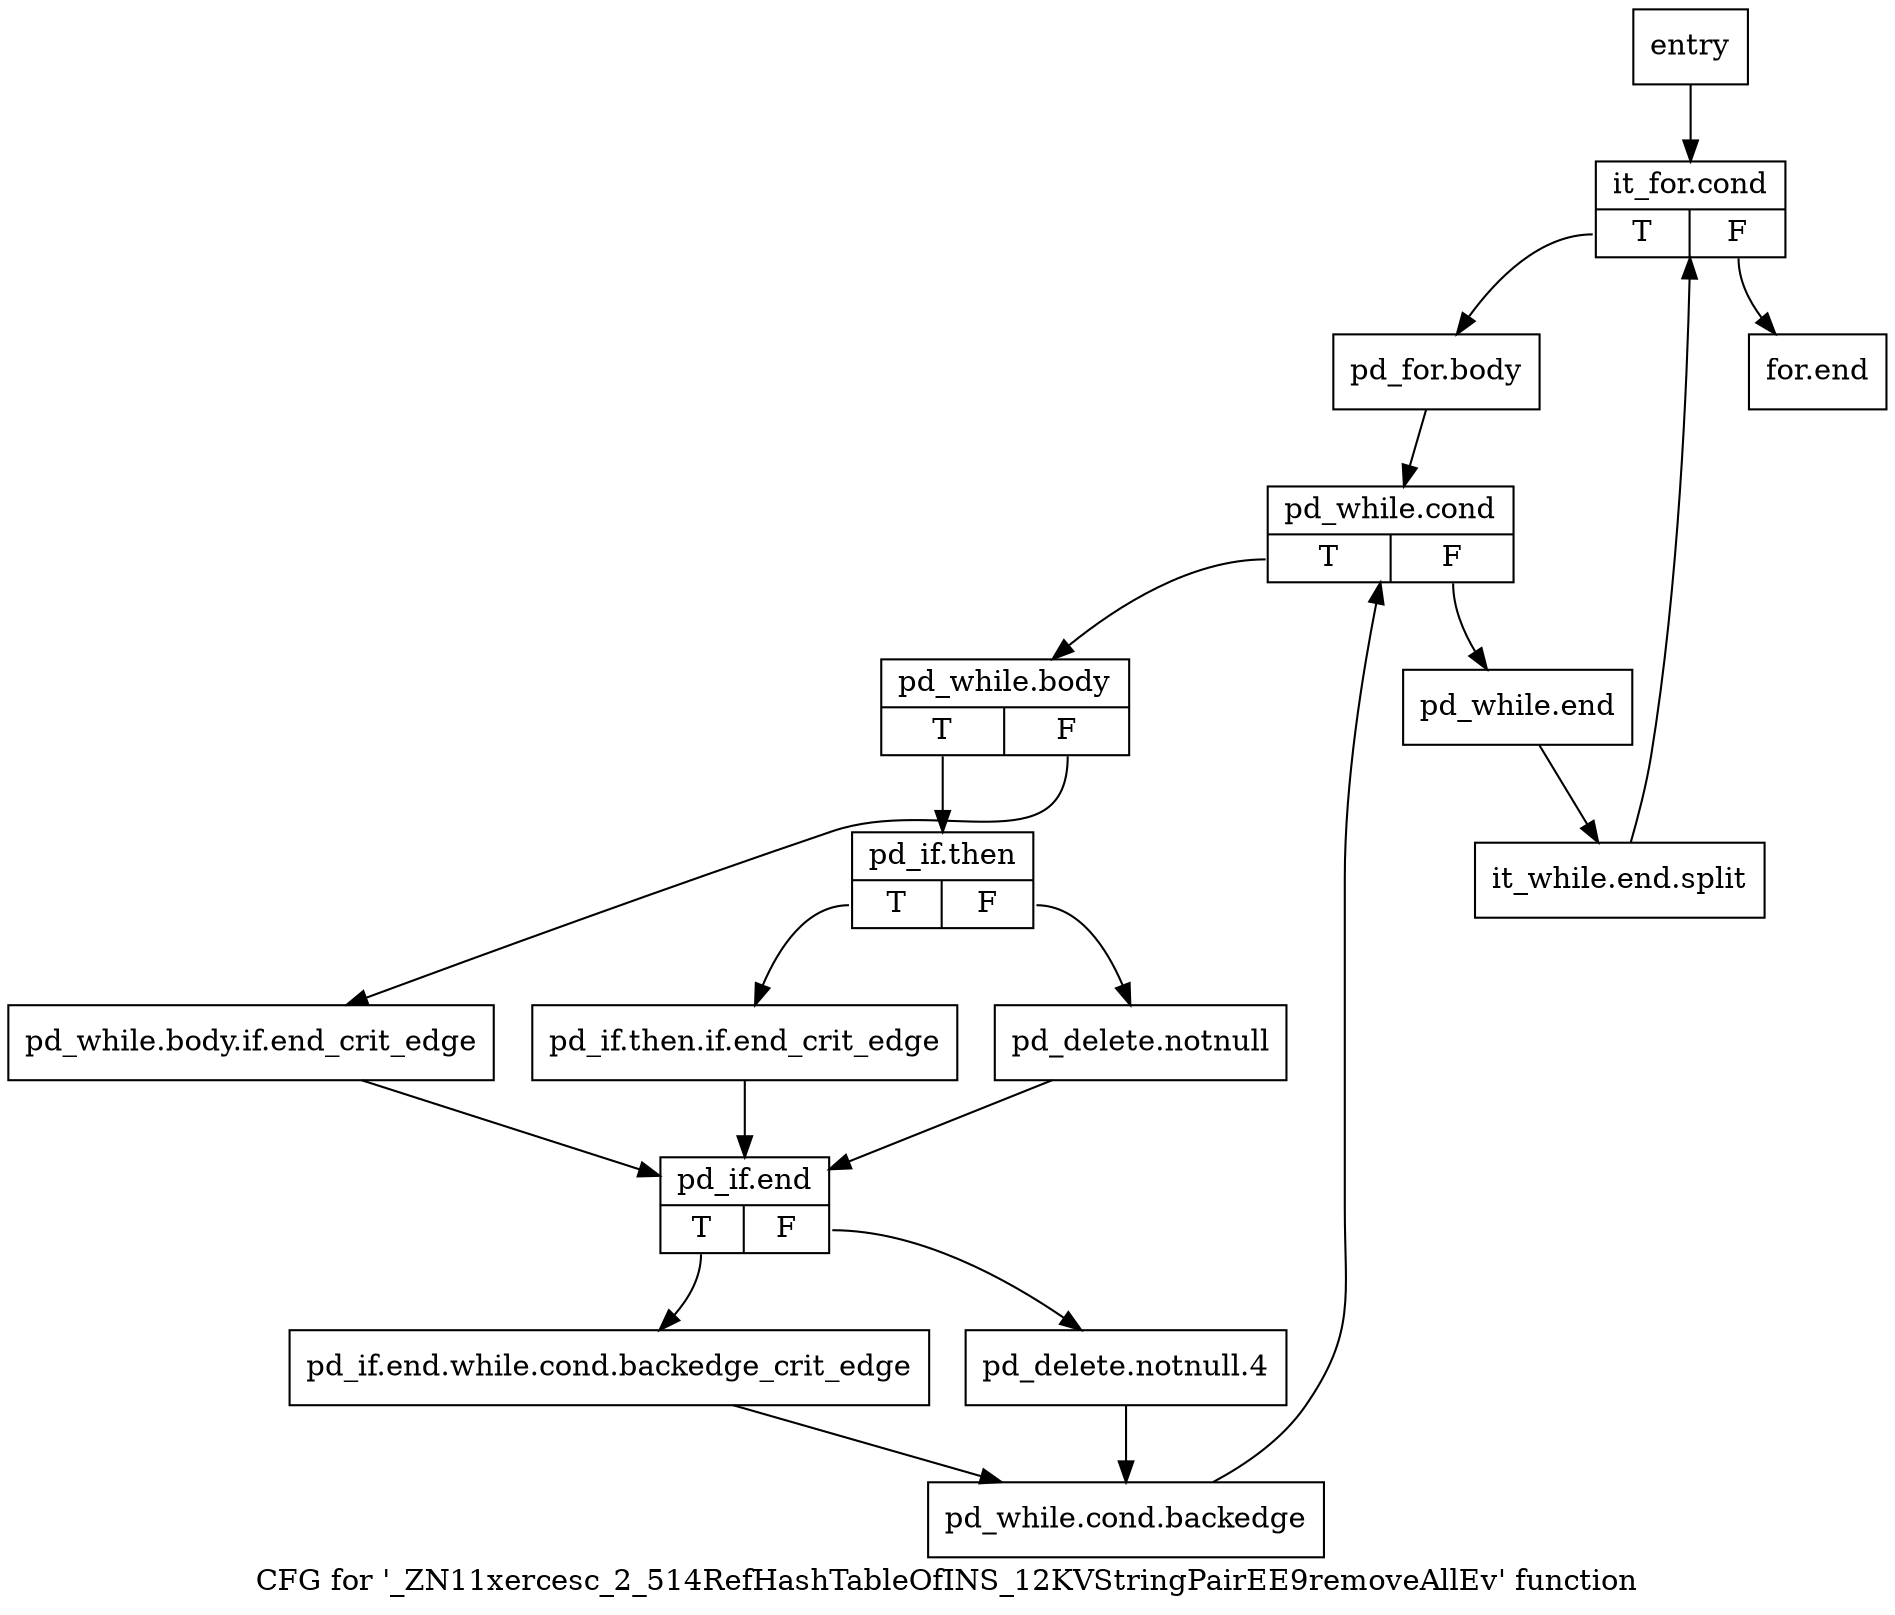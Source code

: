 digraph "CFG for '_ZN11xercesc_2_514RefHashTableOfINS_12KVStringPairEE9removeAllEv' function" {
	label="CFG for '_ZN11xercesc_2_514RefHashTableOfINS_12KVStringPairEE9removeAllEv' function";

	Node0x2472420 [shape=record,label="{entry}"];
	Node0x2472420 -> Node0x2472470;
	Node0x2472470 [shape=record,label="{it_for.cond|{<s0>T|<s1>F}}"];
	Node0x2472470:s0 -> Node0x24724c0;
	Node0x2472470:s1 -> Node0x2472880;
	Node0x24724c0 [shape=record,label="{pd_for.body}"];
	Node0x24724c0 -> Node0x2472510;
	Node0x2472510 [shape=record,label="{pd_while.cond|{<s0>T|<s1>F}}"];
	Node0x2472510:s0 -> Node0x2472560;
	Node0x2472510:s1 -> Node0x2472830;
	Node0x2472560 [shape=record,label="{pd_while.body|{<s0>T|<s1>F}}"];
	Node0x2472560:s0 -> Node0x2472600;
	Node0x2472560:s1 -> Node0x24725b0;
	Node0x24725b0 [shape=record,label="{pd_while.body.if.end_crit_edge}"];
	Node0x24725b0 -> Node0x24726f0;
	Node0x2472600 [shape=record,label="{pd_if.then|{<s0>T|<s1>F}}"];
	Node0x2472600:s0 -> Node0x2472650;
	Node0x2472600:s1 -> Node0x24726a0;
	Node0x2472650 [shape=record,label="{pd_if.then.if.end_crit_edge}"];
	Node0x2472650 -> Node0x24726f0;
	Node0x24726a0 [shape=record,label="{pd_delete.notnull}"];
	Node0x24726a0 -> Node0x24726f0;
	Node0x24726f0 [shape=record,label="{pd_if.end|{<s0>T|<s1>F}}"];
	Node0x24726f0:s0 -> Node0x2472740;
	Node0x24726f0:s1 -> Node0x2472790;
	Node0x2472740 [shape=record,label="{pd_if.end.while.cond.backedge_crit_edge}"];
	Node0x2472740 -> Node0x24727e0;
	Node0x2472790 [shape=record,label="{pd_delete.notnull.4}"];
	Node0x2472790 -> Node0x24727e0;
	Node0x24727e0 [shape=record,label="{pd_while.cond.backedge}"];
	Node0x24727e0 -> Node0x2472510;
	Node0x2472830 [shape=record,label="{pd_while.end}"];
	Node0x2472830 -> Node0xa2f4ce0;
	Node0xa2f4ce0 [shape=record,label="{it_while.end.split}"];
	Node0xa2f4ce0 -> Node0x2472470;
	Node0x2472880 [shape=record,label="{for.end}"];
}
